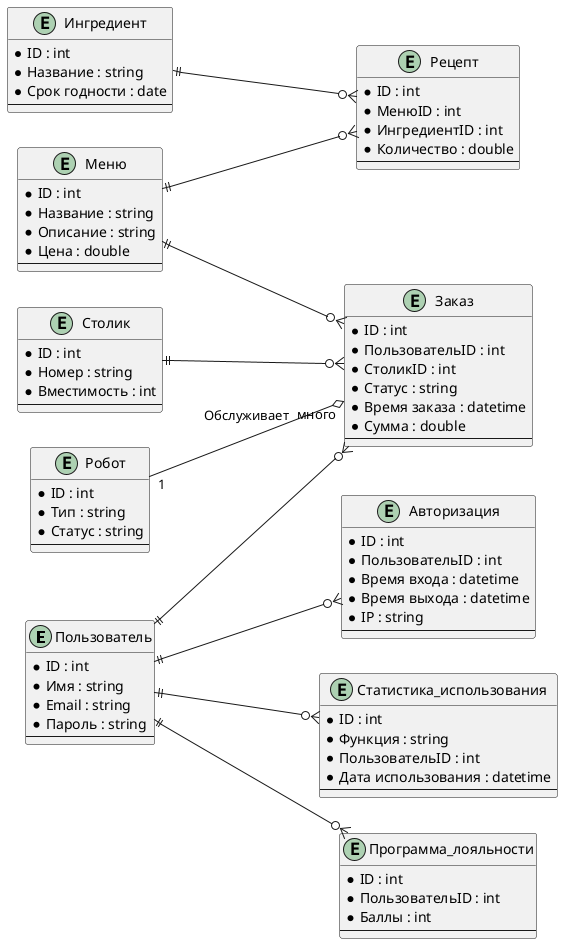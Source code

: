 @startuml
left to right direction
skinparam linetype polyline

entity Пользователь {
    * ID : int
    * Имя : string
    * Email : string
    * Пароль : string
    --
}

entity Меню {
    * ID : int
    * Название : string
    * Описание : string
    * Цена : double
    --
}

entity Заказ {
    * ID : int
    * ПользовательID : int
    * СтоликID : int
    * Статус : string
    * Время заказа : datetime
    * Сумма : double
    --
}

entity Столик {
    * ID : int
    * Номер : string
    * Вместимость : int
    --
}

entity Робот {
    * ID : int
    * Тип : string
    * Статус : string
    --
}

entity Программа_лояльности {
    * ID : int
    * ПользовательID : int
    * Баллы : int
    --
}

entity Авторизация {
    * ID : int
    * ПользовательID : int
    * Время входа : datetime
    * Время выхода : datetime
    * IP : string
    --
}

entity Ингредиент {
    * ID : int
    * Название : string
    * Срок годности : date
    --
}

entity Рецепт {
    * ID : int
    * МенюID : int
    * ИнгредиентID : int
    * Количество : double
    --
}

entity Статистика_использования {
    * ID : int
    * Функция : string
    * ПользовательID : int
    * Дата использования : datetime
    --
}

' Связи
Пользователь ||--o{ Заказ
Пользователь ||--o{ Программа_лояльности
Пользователь ||--o{ Авторизация
Меню ||--o{ Заказ
Меню ||--o{ Рецепт
Ингредиент ||--o{ Рецепт
Столик ||--o{ Заказ
Робот "1" --o "много" Заказ : "Обслуживает"
Пользователь ||--o{ Статистика_использования

@enduml
